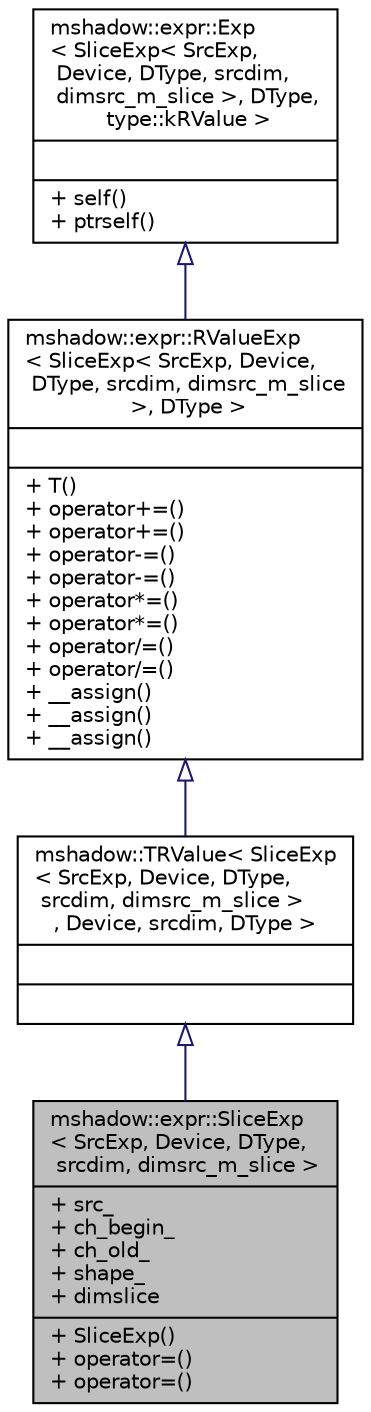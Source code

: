 digraph "mshadow::expr::SliceExp&lt; SrcExp, Device, DType, srcdim, dimsrc_m_slice &gt;"
{
 // LATEX_PDF_SIZE
  edge [fontname="Helvetica",fontsize="10",labelfontname="Helvetica",labelfontsize="10"];
  node [fontname="Helvetica",fontsize="10",shape=record];
  Node1 [label="{mshadow::expr::SliceExp\l\< SrcExp, Device, DType,\l srcdim, dimsrc_m_slice \>\n|+ src_\l+ ch_begin_\l+ ch_old_\l+ shape_\l+ dimslice\l|+ SliceExp()\l+ operator=()\l+ operator=()\l}",height=0.2,width=0.4,color="black", fillcolor="grey75", style="filled", fontcolor="black",tooltip="slice expression, slice a tensor's channel"];
  Node2 -> Node1 [dir="back",color="midnightblue",fontsize="10",style="solid",arrowtail="onormal",fontname="Helvetica"];
  Node2 [label="{mshadow::TRValue\< SliceExp\l\< SrcExp, Device, DType,\l srcdim, dimsrc_m_slice \>\l, Device, srcdim, DType \>\n||}",height=0.2,width=0.4,color="black", fillcolor="white", style="filled",URL="$structmshadow_1_1TRValue.html",tooltip=" "];
  Node3 -> Node2 [dir="back",color="midnightblue",fontsize="10",style="solid",arrowtail="onormal",fontname="Helvetica"];
  Node3 [label="{mshadow::expr::RValueExp\l\< SliceExp\< SrcExp, Device,\l DType, srcdim, dimsrc_m_slice\l \>, DType \>\n||+ T()\l+ operator+=()\l+ operator+=()\l+ operator-=()\l+ operator-=()\l+ operator*=()\l+ operator*=()\l+ operator/=()\l+ operator/=()\l+ __assign()\l+ __assign()\l+ __assign()\l}",height=0.2,width=0.4,color="black", fillcolor="white", style="filled",URL="$classmshadow_1_1expr_1_1RValueExp.html",tooltip=" "];
  Node4 -> Node3 [dir="back",color="midnightblue",fontsize="10",style="solid",arrowtail="onormal",fontname="Helvetica"];
  Node4 [label="{mshadow::expr::Exp\l\< SliceExp\< SrcExp,\l Device, DType, srcdim,\l dimsrc_m_slice \>, DType,\l type::kRValue \>\n||+ self()\l+ ptrself()\l}",height=0.2,width=0.4,color="black", fillcolor="white", style="filled",URL="$structmshadow_1_1expr_1_1Exp.html",tooltip=" "];
}
